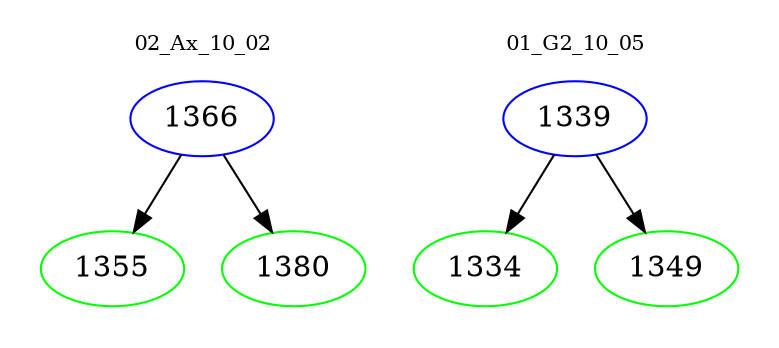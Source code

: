 digraph{
subgraph cluster_0 {
color = white
label = "02_Ax_10_02";
fontsize=10;
T0_1366 [label="1366", color="blue"]
T0_1366 -> T0_1355 [color="black"]
T0_1355 [label="1355", color="green"]
T0_1366 -> T0_1380 [color="black"]
T0_1380 [label="1380", color="green"]
}
subgraph cluster_1 {
color = white
label = "01_G2_10_05";
fontsize=10;
T1_1339 [label="1339", color="blue"]
T1_1339 -> T1_1334 [color="black"]
T1_1334 [label="1334", color="green"]
T1_1339 -> T1_1349 [color="black"]
T1_1349 [label="1349", color="green"]
}
}
